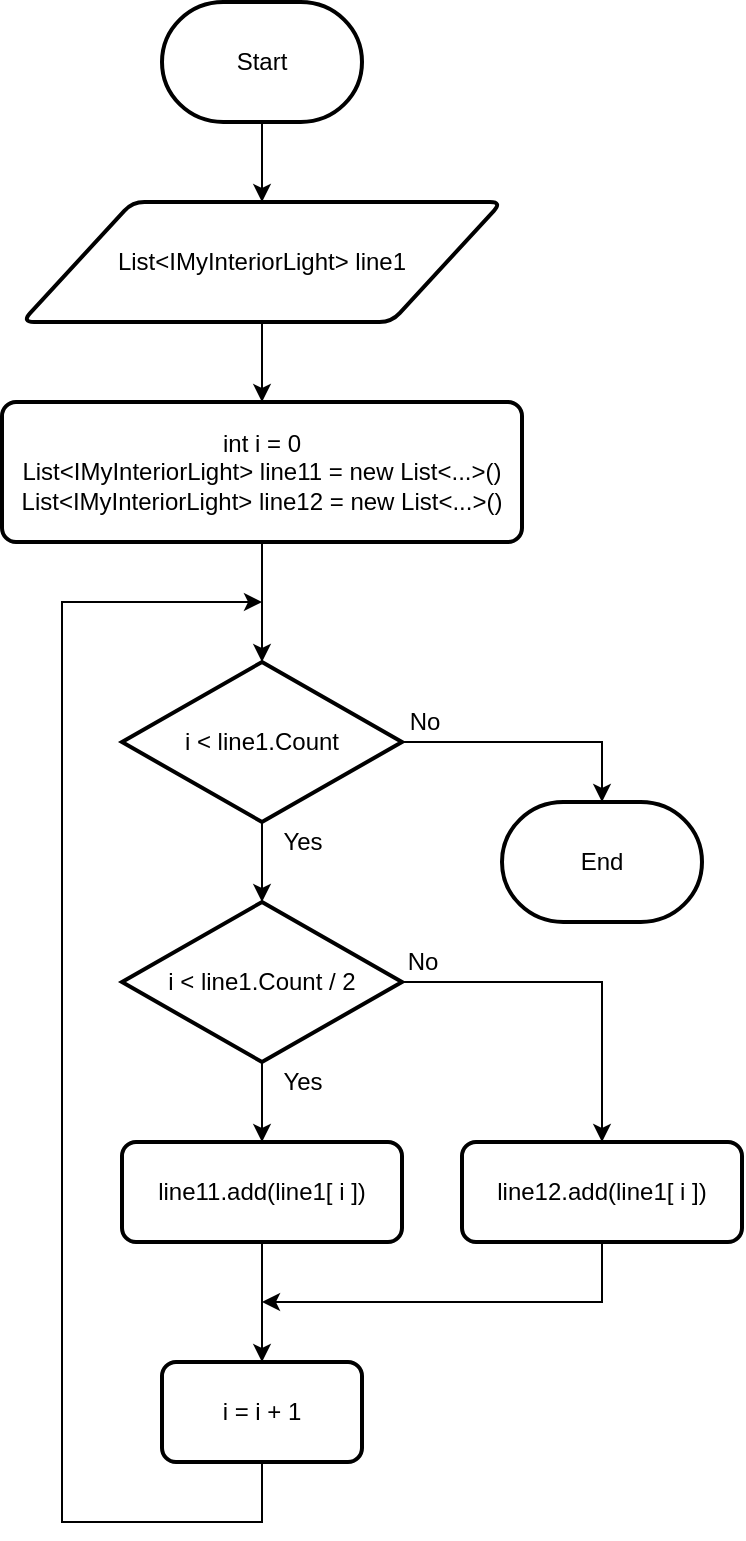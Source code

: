 <mxfile version="12.1.4" type="device" pages="1"><diagram id="aKOj_KjDdamx_cSEChgV" name="Page-1"><mxGraphModel dx="739" dy="657" grid="1" gridSize="10" guides="1" tooltips="1" connect="1" arrows="1" fold="1" page="0" pageScale="1" pageWidth="850" pageHeight="1100" math="0" shadow="0"><root><mxCell id="0"/><mxCell id="1" parent="0"/><mxCell id="gS3O4FzlH5u0qXeZ4gOm-8" style="edgeStyle=orthogonalEdgeStyle;rounded=0;orthogonalLoop=1;jettySize=auto;html=1;entryX=0.5;entryY=0;entryDx=0;entryDy=0;fontSize=12;" parent="1" source="KeKDzpX5XJV048HNbCK9-12" target="KeKDzpX5XJV048HNbCK9-13" edge="1"><mxGeometry relative="1" as="geometry"/></mxCell><mxCell id="KeKDzpX5XJV048HNbCK9-12" value="Start" style="strokeWidth=2;html=1;shape=mxgraph.flowchart.terminator;whiteSpace=wrap;fontSize=12;fillColor=none;" parent="1" vertex="1"><mxGeometry x="120" y="10" width="100" height="60" as="geometry"/></mxCell><mxCell id="gS3O4FzlH5u0qXeZ4gOm-9" style="edgeStyle=orthogonalEdgeStyle;rounded=0;orthogonalLoop=1;jettySize=auto;html=1;entryX=0.5;entryY=0;entryDx=0;entryDy=0;fontSize=12;" parent="1" source="KeKDzpX5XJV048HNbCK9-13" target="gS3O4FzlH5u0qXeZ4gOm-1" edge="1"><mxGeometry relative="1" as="geometry"/></mxCell><mxCell id="KeKDzpX5XJV048HNbCK9-13" value="List&amp;lt;IMyInteriorLight&amp;gt; line1" style="shape=parallelogram;html=1;strokeWidth=2;perimeter=parallelogramPerimeter;whiteSpace=wrap;rounded=1;arcSize=12;size=0.23;fontSize=12;fillColor=none;" parent="1" vertex="1"><mxGeometry x="50" y="110" width="240" height="60" as="geometry"/></mxCell><mxCell id="gS3O4FzlH5u0qXeZ4gOm-10" style="edgeStyle=orthogonalEdgeStyle;rounded=0;orthogonalLoop=1;jettySize=auto;html=1;entryX=0.5;entryY=0;entryDx=0;entryDy=0;entryPerimeter=0;fontSize=12;" parent="1" source="gS3O4FzlH5u0qXeZ4gOm-1" target="gS3O4FzlH5u0qXeZ4gOm-2" edge="1"><mxGeometry relative="1" as="geometry"/></mxCell><mxCell id="gS3O4FzlH5u0qXeZ4gOm-1" value="int i = 0&lt;br&gt;List&amp;lt;IMyInteriorLight&amp;gt; line11 = new List&amp;lt;...&amp;gt;()&lt;br&gt;List&amp;lt;IMyInteriorLight&amp;gt; line12 = new List&amp;lt;...&amp;gt;()&lt;span style=&quot;white-space: normal&quot;&gt;&lt;br&gt;&lt;/span&gt;" style="rounded=1;whiteSpace=wrap;html=1;absoluteArcSize=1;arcSize=14;strokeWidth=2;fillColor=none;" parent="1" vertex="1"><mxGeometry x="40" y="210" width="260" height="70" as="geometry"/></mxCell><mxCell id="gS3O4FzlH5u0qXeZ4gOm-14" value="Yes" style="edgeStyle=orthogonalEdgeStyle;rounded=0;orthogonalLoop=1;jettySize=auto;html=1;entryX=0.5;entryY=0;entryDx=0;entryDy=0;entryPerimeter=0;fontSize=12;" parent="1" source="gS3O4FzlH5u0qXeZ4gOm-2" target="gS3O4FzlH5u0qXeZ4gOm-7" edge="1"><mxGeometry x="0.006" y="23" relative="1" as="geometry"><mxPoint x="-3" y="-10" as="offset"/></mxGeometry></mxCell><mxCell id="gS3O4FzlH5u0qXeZ4gOm-16" style="edgeStyle=orthogonalEdgeStyle;rounded=0;orthogonalLoop=1;jettySize=auto;html=1;entryX=0.5;entryY=0;entryDx=0;entryDy=0;entryPerimeter=0;fontSize=12;" parent="1" source="gS3O4FzlH5u0qXeZ4gOm-2" target="gS3O4FzlH5u0qXeZ4gOm-15" edge="1"><mxGeometry relative="1" as="geometry"/></mxCell><mxCell id="gS3O4FzlH5u0qXeZ4gOm-22" value="No" style="text;html=1;resizable=0;points=[];align=center;verticalAlign=middle;labelBackgroundColor=none;fontSize=12;" parent="gS3O4FzlH5u0qXeZ4gOm-16" vertex="1" connectable="0"><mxGeometry x="-0.73" y="-2" relative="1" as="geometry"><mxPoint x="-7" y="-12" as="offset"/></mxGeometry></mxCell><mxCell id="gS3O4FzlH5u0qXeZ4gOm-2" value="i &amp;lt; line1.Count" style="strokeWidth=2;html=1;shape=mxgraph.flowchart.decision;whiteSpace=wrap;fillColor=none;" parent="1" vertex="1"><mxGeometry x="100" y="340" width="140" height="80" as="geometry"/></mxCell><mxCell id="gS3O4FzlH5u0qXeZ4gOm-12" value="Yes" style="edgeStyle=orthogonalEdgeStyle;rounded=0;orthogonalLoop=1;jettySize=auto;html=1;exitX=0.5;exitY=1;exitDx=0;exitDy=0;exitPerimeter=0;entryX=0.5;entryY=0;entryDx=0;entryDy=0;fontSize=12;" parent="1" source="gS3O4FzlH5u0qXeZ4gOm-7" target="gS3O4FzlH5u0qXeZ4gOm-11" edge="1"><mxGeometry x="-0.512" y="20" relative="1" as="geometry"><mxPoint as="offset"/></mxGeometry></mxCell><mxCell id="gS3O4FzlH5u0qXeZ4gOm-17" style="edgeStyle=orthogonalEdgeStyle;rounded=0;orthogonalLoop=1;jettySize=auto;html=1;entryX=0.5;entryY=0;entryDx=0;entryDy=0;fontSize=12;" parent="1" source="gS3O4FzlH5u0qXeZ4gOm-7" target="gS3O4FzlH5u0qXeZ4gOm-13" edge="1"><mxGeometry relative="1" as="geometry"/></mxCell><mxCell id="gS3O4FzlH5u0qXeZ4gOm-23" value="No" style="text;html=1;resizable=0;points=[];align=center;verticalAlign=middle;labelBackgroundColor=none;fontSize=12;" parent="gS3O4FzlH5u0qXeZ4gOm-17" vertex="1" connectable="0"><mxGeometry x="-0.798" y="1" relative="1" as="geometry"><mxPoint x="-8" y="-9" as="offset"/></mxGeometry></mxCell><mxCell id="gS3O4FzlH5u0qXeZ4gOm-7" value="i &amp;lt; line1.Count / 2" style="strokeWidth=2;html=1;shape=mxgraph.flowchart.decision;whiteSpace=wrap;fillColor=none;" parent="1" vertex="1"><mxGeometry x="100" y="460" width="140" height="80" as="geometry"/></mxCell><mxCell id="gS3O4FzlH5u0qXeZ4gOm-19" style="edgeStyle=orthogonalEdgeStyle;rounded=0;orthogonalLoop=1;jettySize=auto;html=1;entryX=0.5;entryY=0;entryDx=0;entryDy=0;fontSize=12;" parent="1" source="gS3O4FzlH5u0qXeZ4gOm-11" target="gS3O4FzlH5u0qXeZ4gOm-18" edge="1"><mxGeometry relative="1" as="geometry"/></mxCell><mxCell id="gS3O4FzlH5u0qXeZ4gOm-11" value="&lt;span style=&quot;white-space: normal&quot;&gt;line11.add(&lt;/span&gt;line1&lt;span style=&quot;white-space: normal&quot;&gt;[ i ])&lt;/span&gt;&lt;span style=&quot;white-space: normal&quot;&gt;&lt;br&gt;&lt;/span&gt;" style="rounded=1;whiteSpace=wrap;html=1;absoluteArcSize=1;arcSize=14;strokeWidth=2;fillColor=none;" parent="1" vertex="1"><mxGeometry x="100" y="580" width="140" height="50" as="geometry"/></mxCell><mxCell id="gS3O4FzlH5u0qXeZ4gOm-20" style="edgeStyle=orthogonalEdgeStyle;rounded=0;orthogonalLoop=1;jettySize=auto;html=1;fontSize=12;" parent="1" source="gS3O4FzlH5u0qXeZ4gOm-13" edge="1"><mxGeometry relative="1" as="geometry"><mxPoint x="170" y="660" as="targetPoint"/><Array as="points"><mxPoint x="340" y="660"/><mxPoint x="170" y="660"/></Array></mxGeometry></mxCell><mxCell id="gS3O4FzlH5u0qXeZ4gOm-13" value="&lt;span style=&quot;white-space: normal&quot;&gt;line12.add(&lt;/span&gt;line1&lt;span style=&quot;white-space: normal&quot;&gt;[ i ])&lt;/span&gt;&lt;span style=&quot;white-space: normal&quot;&gt;&lt;br&gt;&lt;/span&gt;" style="rounded=1;whiteSpace=wrap;html=1;absoluteArcSize=1;arcSize=14;strokeWidth=2;fillColor=none;" parent="1" vertex="1"><mxGeometry x="270" y="580" width="140" height="50" as="geometry"/></mxCell><mxCell id="gS3O4FzlH5u0qXeZ4gOm-15" value="End" style="strokeWidth=2;html=1;shape=mxgraph.flowchart.terminator;whiteSpace=wrap;fontSize=12;fillColor=none;" parent="1" vertex="1"><mxGeometry x="290" y="410" width="100" height="60" as="geometry"/></mxCell><mxCell id="gS3O4FzlH5u0qXeZ4gOm-21" style="edgeStyle=orthogonalEdgeStyle;rounded=0;orthogonalLoop=1;jettySize=auto;html=1;fontSize=12;exitX=0.5;exitY=1;exitDx=0;exitDy=0;" parent="1" source="gS3O4FzlH5u0qXeZ4gOm-18" edge="1"><mxGeometry relative="1" as="geometry"><mxPoint x="170" y="310" as="targetPoint"/><mxPoint x="230" y="780" as="sourcePoint"/><Array as="points"><mxPoint x="170" y="770"/><mxPoint x="70" y="770"/><mxPoint x="70" y="310"/></Array></mxGeometry></mxCell><mxCell id="gS3O4FzlH5u0qXeZ4gOm-18" value="&lt;span style=&quot;white-space: normal&quot;&gt;i = i + 1&lt;/span&gt;&lt;span style=&quot;white-space: normal&quot;&gt;&lt;br&gt;&lt;/span&gt;" style="rounded=1;whiteSpace=wrap;html=1;absoluteArcSize=1;arcSize=14;strokeWidth=2;fillColor=none;" parent="1" vertex="1"><mxGeometry x="120" y="690" width="100" height="50" as="geometry"/></mxCell></root></mxGraphModel></diagram></mxfile>